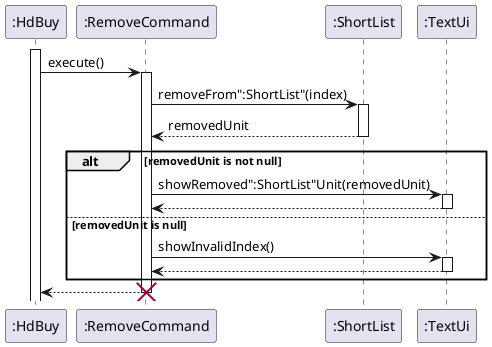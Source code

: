 @startuml
'https://plantuml.com/sequence-diagram

activate ":HdBuy"
        ":HdBuy" -> ":RemoveCommand": execute()
        activate ":RemoveCommand"
        ":RemoveCommand" -> ":ShortList": removeFrom":ShortList"(index)
        activate ":ShortList"
        ":ShortList" --> ":RemoveCommand": removedUnit
        deactivate ":ShortList"
        alt removedUnit is not null
            ":RemoveCommand" -> ":TextUi": showRemoved":ShortList"Unit(removedUnit)
            activate ":TextUi"
            ":RemoveCommand" <-- ":TextUi"
            deactivate ":TextUi"
        else removedUnit is null
            ":RemoveCommand" -> ":TextUi": showInvalidIndex()
            activate ":TextUi"
            ":RemoveCommand" <-- ":TextUi"
            deactivate ":TextUi"
        end
        ":HdBuy" <-- ":RemoveCommand"
        destroy ":RemoveCommand"

@enduml